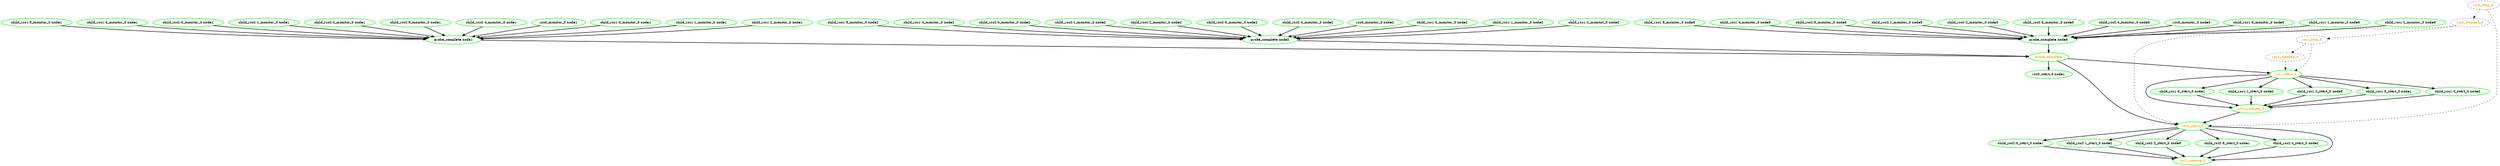 digraph "g" {
	size = "30,30"
"probe_complete" [ style=bold color="green" fontcolor="orange" ]
"probe_complete node1" [ style=bold color="green" fontcolor="black" ]
"rsc0_monitor_0 node1" [ style=bold color="green" fontcolor="black" ]
"child_rsc1:0_monitor_0 node1" [ style=bold color="green" fontcolor="black" ]
"child_rsc1:1_monitor_0 node1" [ style=bold color="green" fontcolor="black" ]
"child_rsc1:2_monitor_0 node1" [ style=bold color="green" fontcolor="black" ]
"child_rsc1:3_monitor_0 node1" [ style=bold color="green" fontcolor="black" ]
"child_rsc1:4_monitor_0 node1" [ style=bold color="green" fontcolor="black" ]
"child_rsc2:0_monitor_0 node1" [ style=bold color="green" fontcolor="black" ]
"child_rsc2:1_monitor_0 node1" [ style=bold color="green" fontcolor="black" ]
"child_rsc2:2_monitor_0 node1" [ style=bold color="green" fontcolor="black" ]
"child_rsc2:3_monitor_0 node1" [ style=bold color="green" fontcolor="black" ]
"child_rsc2:4_monitor_0 node1" [ style=bold color="green" fontcolor="black" ]
"probe_complete node2" [ style=bold color="green" fontcolor="black" ]
"rsc0_monitor_0 node2" [ style=bold color="green" fontcolor="black" ]
"child_rsc1:0_monitor_0 node2" [ style=bold color="green" fontcolor="black" ]
"child_rsc1:1_monitor_0 node2" [ style=bold color="green" fontcolor="black" ]
"child_rsc1:2_monitor_0 node2" [ style=bold color="green" fontcolor="black" ]
"child_rsc1:3_monitor_0 node2" [ style=bold color="green" fontcolor="black" ]
"child_rsc1:4_monitor_0 node2" [ style=bold color="green" fontcolor="black" ]
"child_rsc2:0_monitor_0 node2" [ style=bold color="green" fontcolor="black" ]
"child_rsc2:1_monitor_0 node2" [ style=bold color="green" fontcolor="black" ]
"child_rsc2:2_monitor_0 node2" [ style=bold color="green" fontcolor="black" ]
"child_rsc2:3_monitor_0 node2" [ style=bold color="green" fontcolor="black" ]
"child_rsc2:4_monitor_0 node2" [ style=bold color="green" fontcolor="black" ]
"probe_complete node3" [ style=bold color="green" fontcolor="black" ]
"rsc0_monitor_0 node3" [ style=bold color="green" fontcolor="black" ]
"child_rsc1:0_monitor_0 node3" [ style=bold color="green" fontcolor="black" ]
"child_rsc1:1_monitor_0 node3" [ style=bold color="green" fontcolor="black" ]
"child_rsc1:2_monitor_0 node3" [ style=bold color="green" fontcolor="black" ]
"child_rsc1:3_monitor_0 node3" [ style=bold color="green" fontcolor="black" ]
"child_rsc1:4_monitor_0 node3" [ style=bold color="green" fontcolor="black" ]
"child_rsc2:0_monitor_0 node3" [ style=bold color="green" fontcolor="black" ]
"child_rsc2:1_monitor_0 node3" [ style=bold color="green" fontcolor="black" ]
"child_rsc2:2_monitor_0 node3" [ style=bold color="green" fontcolor="black" ]
"child_rsc2:3_monitor_0 node3" [ style=bold color="green" fontcolor="black" ]
"child_rsc2:4_monitor_0 node3" [ style=bold color="green" fontcolor="black" ]
"rsc0_start_0 node1" [ style=bold color="green" fontcolor="black" ]
"child_rsc1:0_start_0 node1" [ style=bold color="green" fontcolor="black" ]
"child_rsc1:1_start_0 node2" [ style=bold color="green" fontcolor="black" ]
"child_rsc1:2_start_0 node3" [ style=bold color="green" fontcolor="black" ]
"child_rsc1:3_start_0 node1" [ style=bold color="green" fontcolor="black" ]
"child_rsc1:4_start_0 node2" [ style=bold color="green" fontcolor="black" ]
"rsc1_start_0" [ style=bold color="green" fontcolor="orange" ]
"rsc1_running_0" [ style=bold color="green" fontcolor="orange" ]
"rsc1_stop_0" [ style="dashed" color="blue" fontcolor="orange" ]
"rsc1_stopped_0" [ style="dashed" color="blue" fontcolor="orange" ]
"child_rsc2:0_start_0 node1" [ style=bold color="green" fontcolor="black" ]
"child_rsc2:1_start_0 node2" [ style=bold color="green" fontcolor="black" ]
"child_rsc2:2_start_0 node3" [ style=bold color="green" fontcolor="black" ]
"child_rsc2:3_start_0 node1" [ style=bold color="green" fontcolor="black" ]
"child_rsc2:4_start_0 node2" [ style=bold color="green" fontcolor="black" ]
"rsc2_start_0" [ style=bold color="green" fontcolor="orange" ]
"rsc2_running_0" [ style=bold color="green" fontcolor="orange" ]
"rsc2_stop_0" [ style="dashed" color="blue" fontcolor="orange" ]
"rsc2_stopped_0" [ style="dashed" color="blue" fontcolor="orange" ]
"probe_complete node1" -> "probe_complete" [ style = bold]
"probe_complete node2" -> "probe_complete" [ style = bold]
"probe_complete node3" -> "probe_complete" [ style = bold]
"rsc0_monitor_0 node1" -> "probe_complete node1" [ style = bold]
"child_rsc1:0_monitor_0 node1" -> "probe_complete node1" [ style = bold]
"child_rsc1:1_monitor_0 node1" -> "probe_complete node1" [ style = bold]
"child_rsc1:2_monitor_0 node1" -> "probe_complete node1" [ style = bold]
"child_rsc1:3_monitor_0 node1" -> "probe_complete node1" [ style = bold]
"child_rsc1:4_monitor_0 node1" -> "probe_complete node1" [ style = bold]
"child_rsc2:0_monitor_0 node1" -> "probe_complete node1" [ style = bold]
"child_rsc2:1_monitor_0 node1" -> "probe_complete node1" [ style = bold]
"child_rsc2:2_monitor_0 node1" -> "probe_complete node1" [ style = bold]
"child_rsc2:3_monitor_0 node1" -> "probe_complete node1" [ style = bold]
"child_rsc2:4_monitor_0 node1" -> "probe_complete node1" [ style = bold]
"rsc0_monitor_0 node2" -> "probe_complete node2" [ style = bold]
"child_rsc1:0_monitor_0 node2" -> "probe_complete node2" [ style = bold]
"child_rsc1:1_monitor_0 node2" -> "probe_complete node2" [ style = bold]
"child_rsc1:2_monitor_0 node2" -> "probe_complete node2" [ style = bold]
"child_rsc1:3_monitor_0 node2" -> "probe_complete node2" [ style = bold]
"child_rsc1:4_monitor_0 node2" -> "probe_complete node2" [ style = bold]
"child_rsc2:0_monitor_0 node2" -> "probe_complete node2" [ style = bold]
"child_rsc2:1_monitor_0 node2" -> "probe_complete node2" [ style = bold]
"child_rsc2:2_monitor_0 node2" -> "probe_complete node2" [ style = bold]
"child_rsc2:3_monitor_0 node2" -> "probe_complete node2" [ style = bold]
"child_rsc2:4_monitor_0 node2" -> "probe_complete node2" [ style = bold]
"rsc0_monitor_0 node3" -> "probe_complete node3" [ style = bold]
"child_rsc1:0_monitor_0 node3" -> "probe_complete node3" [ style = bold]
"child_rsc1:1_monitor_0 node3" -> "probe_complete node3" [ style = bold]
"child_rsc1:2_monitor_0 node3" -> "probe_complete node3" [ style = bold]
"child_rsc1:3_monitor_0 node3" -> "probe_complete node3" [ style = bold]
"child_rsc1:4_monitor_0 node3" -> "probe_complete node3" [ style = bold]
"child_rsc2:0_monitor_0 node3" -> "probe_complete node3" [ style = bold]
"child_rsc2:1_monitor_0 node3" -> "probe_complete node3" [ style = bold]
"child_rsc2:2_monitor_0 node3" -> "probe_complete node3" [ style = bold]
"child_rsc2:3_monitor_0 node3" -> "probe_complete node3" [ style = bold]
"child_rsc2:4_monitor_0 node3" -> "probe_complete node3" [ style = bold]
"probe_complete" -> "rsc0_start_0 node1" [ style = bold]
"rsc1_start_0" -> "child_rsc1:0_start_0 node1" [ style = bold]
"rsc1_start_0" -> "child_rsc1:1_start_0 node2" [ style = bold]
"rsc1_start_0" -> "child_rsc1:2_start_0 node3" [ style = bold]
"rsc1_start_0" -> "child_rsc1:3_start_0 node1" [ style = bold]
"rsc1_start_0" -> "child_rsc1:4_start_0 node2" [ style = bold]
"probe_complete" -> "rsc1_start_0" [ style = bold]
"rsc1_stop_0" -> "rsc1_start_0" [ style = dashed]
"rsc1_stopped_0" -> "rsc1_start_0" [ style = dashed]
"child_rsc1:0_start_0 node1" -> "rsc1_running_0" [ style = bold]
"child_rsc1:1_start_0 node2" -> "rsc1_running_0" [ style = bold]
"child_rsc1:2_start_0 node3" -> "rsc1_running_0" [ style = bold]
"child_rsc1:3_start_0 node1" -> "rsc1_running_0" [ style = bold]
"child_rsc1:4_start_0 node2" -> "rsc1_running_0" [ style = bold]
"rsc1_start_0" -> "rsc1_running_0" [ style = bold]
"rsc2_stopped_0" -> "rsc1_stop_0" [ style = dashed]
"rsc1_stop_0" -> "rsc1_stopped_0" [ style = dashed]
"rsc2_start_0" -> "child_rsc2:0_start_0 node1" [ style = bold]
"rsc2_start_0" -> "child_rsc2:1_start_0 node2" [ style = bold]
"rsc2_start_0" -> "child_rsc2:2_start_0 node3" [ style = bold]
"rsc2_start_0" -> "child_rsc2:3_start_0 node1" [ style = bold]
"rsc2_start_0" -> "child_rsc2:4_start_0 node2" [ style = bold]
"probe_complete" -> "rsc2_start_0" [ style = bold]
"rsc1_running_0" -> "rsc2_start_0" [ style = bold]
"rsc2_stop_0" -> "rsc2_start_0" [ style = dashed]
"rsc2_stopped_0" -> "rsc2_start_0" [ style = dashed]
"child_rsc2:0_start_0 node1" -> "rsc2_running_0" [ style = bold]
"child_rsc2:1_start_0 node2" -> "rsc2_running_0" [ style = bold]
"child_rsc2:2_start_0 node3" -> "rsc2_running_0" [ style = bold]
"child_rsc2:3_start_0 node1" -> "rsc2_running_0" [ style = bold]
"child_rsc2:4_start_0 node2" -> "rsc2_running_0" [ style = bold]
"rsc2_start_0" -> "rsc2_running_0" [ style = bold]
"rsc2_stop_0" -> "rsc2_stopped_0" [ style = dashed]
}
